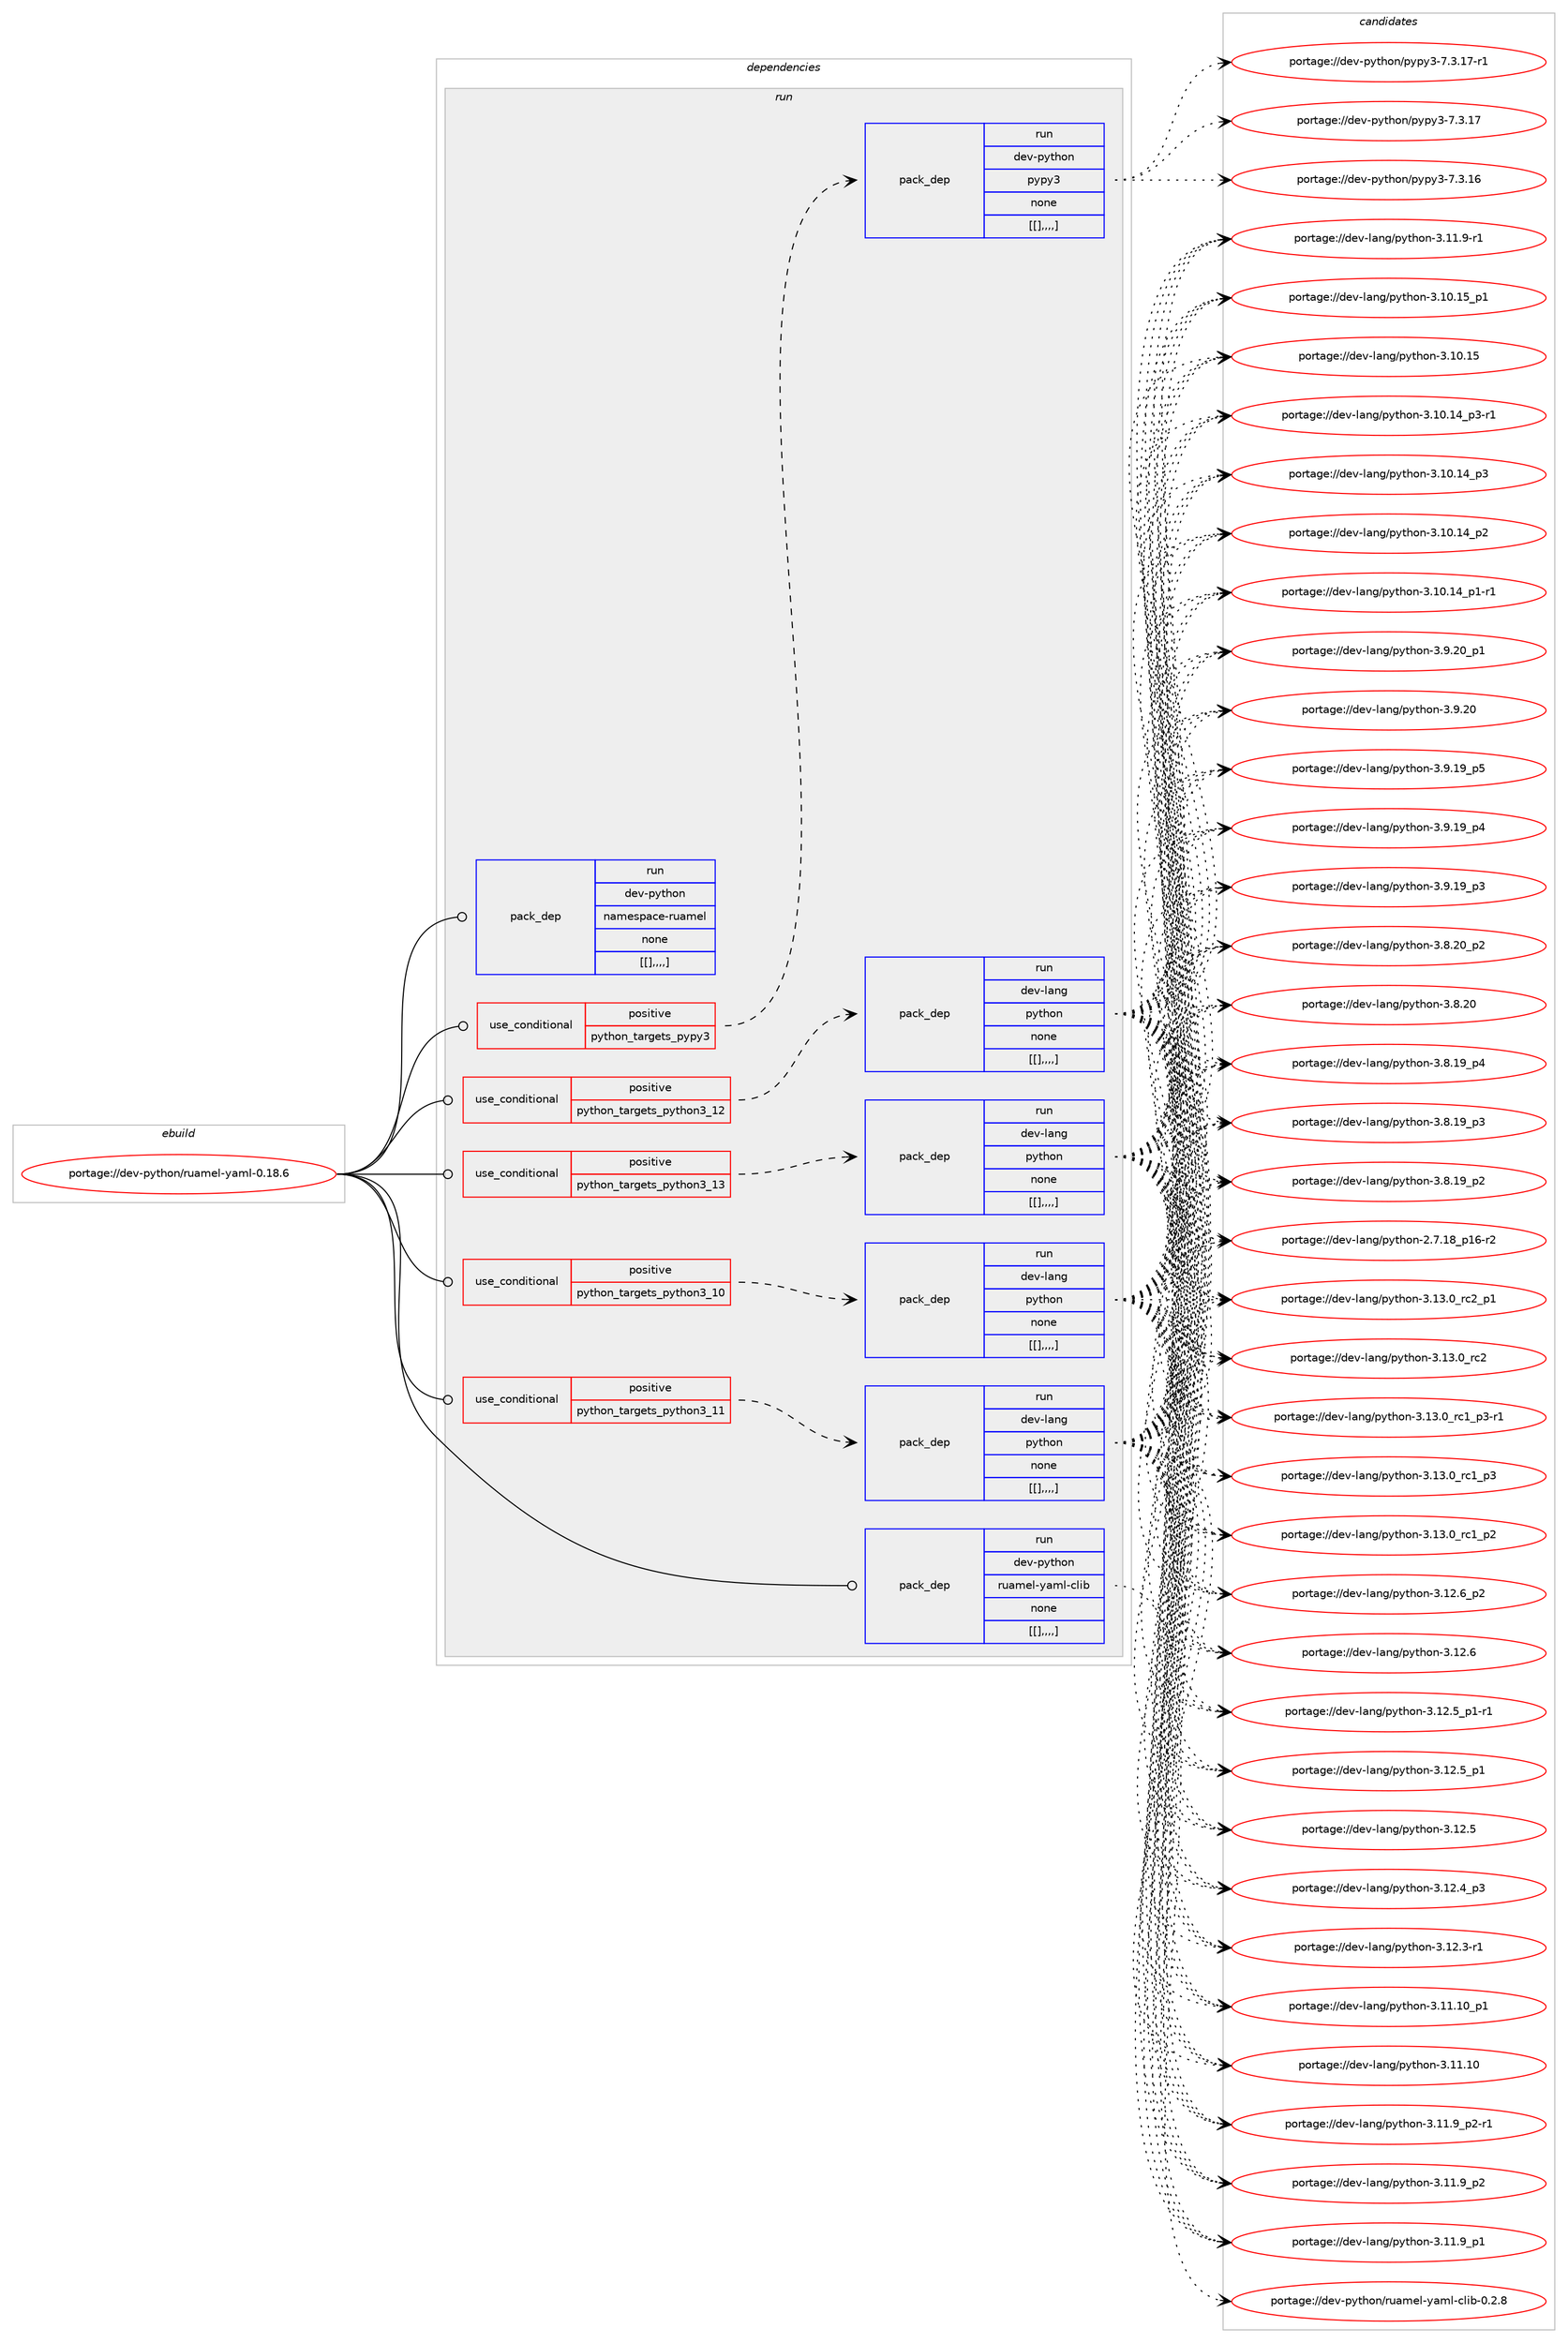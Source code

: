 digraph prolog {

# *************
# Graph options
# *************

newrank=true;
concentrate=true;
compound=true;
graph [rankdir=LR,fontname=Helvetica,fontsize=10,ranksep=1.5];#, ranksep=2.5, nodesep=0.2];
edge  [arrowhead=vee];
node  [fontname=Helvetica,fontsize=10];

# **********
# The ebuild
# **********

subgraph cluster_leftcol {
color=gray;
label=<<i>ebuild</i>>;
id [label="portage://dev-python/ruamel-yaml-0.18.6", color=red, width=4, href="../dev-python/ruamel-yaml-0.18.6.svg"];
}

# ****************
# The dependencies
# ****************

subgraph cluster_midcol {
color=gray;
label=<<i>dependencies</i>>;
subgraph cluster_compile {
fillcolor="#eeeeee";
style=filled;
label=<<i>compile</i>>;
}
subgraph cluster_compileandrun {
fillcolor="#eeeeee";
style=filled;
label=<<i>compile and run</i>>;
}
subgraph cluster_run {
fillcolor="#eeeeee";
style=filled;
label=<<i>run</i>>;
subgraph cond40869 {
dependency165553 [label=<<TABLE BORDER="0" CELLBORDER="1" CELLSPACING="0" CELLPADDING="4"><TR><TD ROWSPAN="3" CELLPADDING="10">use_conditional</TD></TR><TR><TD>positive</TD></TR><TR><TD>python_targets_pypy3</TD></TR></TABLE>>, shape=none, color=red];
subgraph pack123426 {
dependency165554 [label=<<TABLE BORDER="0" CELLBORDER="1" CELLSPACING="0" CELLPADDING="4" WIDTH="220"><TR><TD ROWSPAN="6" CELLPADDING="30">pack_dep</TD></TR><TR><TD WIDTH="110">run</TD></TR><TR><TD>dev-python</TD></TR><TR><TD>pypy3</TD></TR><TR><TD>none</TD></TR><TR><TD>[[],,,,]</TD></TR></TABLE>>, shape=none, color=blue];
}
dependency165553:e -> dependency165554:w [weight=20,style="dashed",arrowhead="vee"];
}
id:e -> dependency165553:w [weight=20,style="solid",arrowhead="odot"];
subgraph cond40870 {
dependency165555 [label=<<TABLE BORDER="0" CELLBORDER="1" CELLSPACING="0" CELLPADDING="4"><TR><TD ROWSPAN="3" CELLPADDING="10">use_conditional</TD></TR><TR><TD>positive</TD></TR><TR><TD>python_targets_python3_10</TD></TR></TABLE>>, shape=none, color=red];
subgraph pack123427 {
dependency165556 [label=<<TABLE BORDER="0" CELLBORDER="1" CELLSPACING="0" CELLPADDING="4" WIDTH="220"><TR><TD ROWSPAN="6" CELLPADDING="30">pack_dep</TD></TR><TR><TD WIDTH="110">run</TD></TR><TR><TD>dev-lang</TD></TR><TR><TD>python</TD></TR><TR><TD>none</TD></TR><TR><TD>[[],,,,]</TD></TR></TABLE>>, shape=none, color=blue];
}
dependency165555:e -> dependency165556:w [weight=20,style="dashed",arrowhead="vee"];
}
id:e -> dependency165555:w [weight=20,style="solid",arrowhead="odot"];
subgraph cond40871 {
dependency165557 [label=<<TABLE BORDER="0" CELLBORDER="1" CELLSPACING="0" CELLPADDING="4"><TR><TD ROWSPAN="3" CELLPADDING="10">use_conditional</TD></TR><TR><TD>positive</TD></TR><TR><TD>python_targets_python3_11</TD></TR></TABLE>>, shape=none, color=red];
subgraph pack123428 {
dependency165558 [label=<<TABLE BORDER="0" CELLBORDER="1" CELLSPACING="0" CELLPADDING="4" WIDTH="220"><TR><TD ROWSPAN="6" CELLPADDING="30">pack_dep</TD></TR><TR><TD WIDTH="110">run</TD></TR><TR><TD>dev-lang</TD></TR><TR><TD>python</TD></TR><TR><TD>none</TD></TR><TR><TD>[[],,,,]</TD></TR></TABLE>>, shape=none, color=blue];
}
dependency165557:e -> dependency165558:w [weight=20,style="dashed",arrowhead="vee"];
}
id:e -> dependency165557:w [weight=20,style="solid",arrowhead="odot"];
subgraph cond40872 {
dependency165559 [label=<<TABLE BORDER="0" CELLBORDER="1" CELLSPACING="0" CELLPADDING="4"><TR><TD ROWSPAN="3" CELLPADDING="10">use_conditional</TD></TR><TR><TD>positive</TD></TR><TR><TD>python_targets_python3_12</TD></TR></TABLE>>, shape=none, color=red];
subgraph pack123429 {
dependency165560 [label=<<TABLE BORDER="0" CELLBORDER="1" CELLSPACING="0" CELLPADDING="4" WIDTH="220"><TR><TD ROWSPAN="6" CELLPADDING="30">pack_dep</TD></TR><TR><TD WIDTH="110">run</TD></TR><TR><TD>dev-lang</TD></TR><TR><TD>python</TD></TR><TR><TD>none</TD></TR><TR><TD>[[],,,,]</TD></TR></TABLE>>, shape=none, color=blue];
}
dependency165559:e -> dependency165560:w [weight=20,style="dashed",arrowhead="vee"];
}
id:e -> dependency165559:w [weight=20,style="solid",arrowhead="odot"];
subgraph cond40873 {
dependency165561 [label=<<TABLE BORDER="0" CELLBORDER="1" CELLSPACING="0" CELLPADDING="4"><TR><TD ROWSPAN="3" CELLPADDING="10">use_conditional</TD></TR><TR><TD>positive</TD></TR><TR><TD>python_targets_python3_13</TD></TR></TABLE>>, shape=none, color=red];
subgraph pack123430 {
dependency165562 [label=<<TABLE BORDER="0" CELLBORDER="1" CELLSPACING="0" CELLPADDING="4" WIDTH="220"><TR><TD ROWSPAN="6" CELLPADDING="30">pack_dep</TD></TR><TR><TD WIDTH="110">run</TD></TR><TR><TD>dev-lang</TD></TR><TR><TD>python</TD></TR><TR><TD>none</TD></TR><TR><TD>[[],,,,]</TD></TR></TABLE>>, shape=none, color=blue];
}
dependency165561:e -> dependency165562:w [weight=20,style="dashed",arrowhead="vee"];
}
id:e -> dependency165561:w [weight=20,style="solid",arrowhead="odot"];
subgraph pack123431 {
dependency165563 [label=<<TABLE BORDER="0" CELLBORDER="1" CELLSPACING="0" CELLPADDING="4" WIDTH="220"><TR><TD ROWSPAN="6" CELLPADDING="30">pack_dep</TD></TR><TR><TD WIDTH="110">run</TD></TR><TR><TD>dev-python</TD></TR><TR><TD>ruamel-yaml-clib</TD></TR><TR><TD>none</TD></TR><TR><TD>[[],,,,]</TD></TR></TABLE>>, shape=none, color=blue];
}
id:e -> dependency165563:w [weight=20,style="solid",arrowhead="odot"];
subgraph pack123432 {
dependency165564 [label=<<TABLE BORDER="0" CELLBORDER="1" CELLSPACING="0" CELLPADDING="4" WIDTH="220"><TR><TD ROWSPAN="6" CELLPADDING="30">pack_dep</TD></TR><TR><TD WIDTH="110">run</TD></TR><TR><TD>dev-python</TD></TR><TR><TD>namespace-ruamel</TD></TR><TR><TD>none</TD></TR><TR><TD>[[],,,,]</TD></TR></TABLE>>, shape=none, color=blue];
}
id:e -> dependency165564:w [weight=20,style="solid",arrowhead="odot"];
}
}

# **************
# The candidates
# **************

subgraph cluster_choices {
rank=same;
color=gray;
label=<<i>candidates</i>>;

subgraph choice123426 {
color=black;
nodesep=1;
choice100101118451121211161041111104711212111212151455546514649554511449 [label="portage://dev-python/pypy3-7.3.17-r1", color=red, width=4,href="../dev-python/pypy3-7.3.17-r1.svg"];
choice10010111845112121116104111110471121211121215145554651464955 [label="portage://dev-python/pypy3-7.3.17", color=red, width=4,href="../dev-python/pypy3-7.3.17.svg"];
choice10010111845112121116104111110471121211121215145554651464954 [label="portage://dev-python/pypy3-7.3.16", color=red, width=4,href="../dev-python/pypy3-7.3.16.svg"];
dependency165554:e -> choice100101118451121211161041111104711212111212151455546514649554511449:w [style=dotted,weight="100"];
dependency165554:e -> choice10010111845112121116104111110471121211121215145554651464955:w [style=dotted,weight="100"];
dependency165554:e -> choice10010111845112121116104111110471121211121215145554651464954:w [style=dotted,weight="100"];
}
subgraph choice123427 {
color=black;
nodesep=1;
choice100101118451089711010347112121116104111110455146495146489511499509511249 [label="portage://dev-lang/python-3.13.0_rc2_p1", color=red, width=4,href="../dev-lang/python-3.13.0_rc2_p1.svg"];
choice10010111845108971101034711212111610411111045514649514648951149950 [label="portage://dev-lang/python-3.13.0_rc2", color=red, width=4,href="../dev-lang/python-3.13.0_rc2.svg"];
choice1001011184510897110103471121211161041111104551464951464895114994995112514511449 [label="portage://dev-lang/python-3.13.0_rc1_p3-r1", color=red, width=4,href="../dev-lang/python-3.13.0_rc1_p3-r1.svg"];
choice100101118451089711010347112121116104111110455146495146489511499499511251 [label="portage://dev-lang/python-3.13.0_rc1_p3", color=red, width=4,href="../dev-lang/python-3.13.0_rc1_p3.svg"];
choice100101118451089711010347112121116104111110455146495146489511499499511250 [label="portage://dev-lang/python-3.13.0_rc1_p2", color=red, width=4,href="../dev-lang/python-3.13.0_rc1_p2.svg"];
choice100101118451089711010347112121116104111110455146495046549511250 [label="portage://dev-lang/python-3.12.6_p2", color=red, width=4,href="../dev-lang/python-3.12.6_p2.svg"];
choice10010111845108971101034711212111610411111045514649504654 [label="portage://dev-lang/python-3.12.6", color=red, width=4,href="../dev-lang/python-3.12.6.svg"];
choice1001011184510897110103471121211161041111104551464950465395112494511449 [label="portage://dev-lang/python-3.12.5_p1-r1", color=red, width=4,href="../dev-lang/python-3.12.5_p1-r1.svg"];
choice100101118451089711010347112121116104111110455146495046539511249 [label="portage://dev-lang/python-3.12.5_p1", color=red, width=4,href="../dev-lang/python-3.12.5_p1.svg"];
choice10010111845108971101034711212111610411111045514649504653 [label="portage://dev-lang/python-3.12.5", color=red, width=4,href="../dev-lang/python-3.12.5.svg"];
choice100101118451089711010347112121116104111110455146495046529511251 [label="portage://dev-lang/python-3.12.4_p3", color=red, width=4,href="../dev-lang/python-3.12.4_p3.svg"];
choice100101118451089711010347112121116104111110455146495046514511449 [label="portage://dev-lang/python-3.12.3-r1", color=red, width=4,href="../dev-lang/python-3.12.3-r1.svg"];
choice10010111845108971101034711212111610411111045514649494649489511249 [label="portage://dev-lang/python-3.11.10_p1", color=red, width=4,href="../dev-lang/python-3.11.10_p1.svg"];
choice1001011184510897110103471121211161041111104551464949464948 [label="portage://dev-lang/python-3.11.10", color=red, width=4,href="../dev-lang/python-3.11.10.svg"];
choice1001011184510897110103471121211161041111104551464949465795112504511449 [label="portage://dev-lang/python-3.11.9_p2-r1", color=red, width=4,href="../dev-lang/python-3.11.9_p2-r1.svg"];
choice100101118451089711010347112121116104111110455146494946579511250 [label="portage://dev-lang/python-3.11.9_p2", color=red, width=4,href="../dev-lang/python-3.11.9_p2.svg"];
choice100101118451089711010347112121116104111110455146494946579511249 [label="portage://dev-lang/python-3.11.9_p1", color=red, width=4,href="../dev-lang/python-3.11.9_p1.svg"];
choice100101118451089711010347112121116104111110455146494946574511449 [label="portage://dev-lang/python-3.11.9-r1", color=red, width=4,href="../dev-lang/python-3.11.9-r1.svg"];
choice10010111845108971101034711212111610411111045514649484649539511249 [label="portage://dev-lang/python-3.10.15_p1", color=red, width=4,href="../dev-lang/python-3.10.15_p1.svg"];
choice1001011184510897110103471121211161041111104551464948464953 [label="portage://dev-lang/python-3.10.15", color=red, width=4,href="../dev-lang/python-3.10.15.svg"];
choice100101118451089711010347112121116104111110455146494846495295112514511449 [label="portage://dev-lang/python-3.10.14_p3-r1", color=red, width=4,href="../dev-lang/python-3.10.14_p3-r1.svg"];
choice10010111845108971101034711212111610411111045514649484649529511251 [label="portage://dev-lang/python-3.10.14_p3", color=red, width=4,href="../dev-lang/python-3.10.14_p3.svg"];
choice10010111845108971101034711212111610411111045514649484649529511250 [label="portage://dev-lang/python-3.10.14_p2", color=red, width=4,href="../dev-lang/python-3.10.14_p2.svg"];
choice100101118451089711010347112121116104111110455146494846495295112494511449 [label="portage://dev-lang/python-3.10.14_p1-r1", color=red, width=4,href="../dev-lang/python-3.10.14_p1-r1.svg"];
choice100101118451089711010347112121116104111110455146574650489511249 [label="portage://dev-lang/python-3.9.20_p1", color=red, width=4,href="../dev-lang/python-3.9.20_p1.svg"];
choice10010111845108971101034711212111610411111045514657465048 [label="portage://dev-lang/python-3.9.20", color=red, width=4,href="../dev-lang/python-3.9.20.svg"];
choice100101118451089711010347112121116104111110455146574649579511253 [label="portage://dev-lang/python-3.9.19_p5", color=red, width=4,href="../dev-lang/python-3.9.19_p5.svg"];
choice100101118451089711010347112121116104111110455146574649579511252 [label="portage://dev-lang/python-3.9.19_p4", color=red, width=4,href="../dev-lang/python-3.9.19_p4.svg"];
choice100101118451089711010347112121116104111110455146574649579511251 [label="portage://dev-lang/python-3.9.19_p3", color=red, width=4,href="../dev-lang/python-3.9.19_p3.svg"];
choice100101118451089711010347112121116104111110455146564650489511250 [label="portage://dev-lang/python-3.8.20_p2", color=red, width=4,href="../dev-lang/python-3.8.20_p2.svg"];
choice10010111845108971101034711212111610411111045514656465048 [label="portage://dev-lang/python-3.8.20", color=red, width=4,href="../dev-lang/python-3.8.20.svg"];
choice100101118451089711010347112121116104111110455146564649579511252 [label="portage://dev-lang/python-3.8.19_p4", color=red, width=4,href="../dev-lang/python-3.8.19_p4.svg"];
choice100101118451089711010347112121116104111110455146564649579511251 [label="portage://dev-lang/python-3.8.19_p3", color=red, width=4,href="../dev-lang/python-3.8.19_p3.svg"];
choice100101118451089711010347112121116104111110455146564649579511250 [label="portage://dev-lang/python-3.8.19_p2", color=red, width=4,href="../dev-lang/python-3.8.19_p2.svg"];
choice100101118451089711010347112121116104111110455046554649569511249544511450 [label="portage://dev-lang/python-2.7.18_p16-r2", color=red, width=4,href="../dev-lang/python-2.7.18_p16-r2.svg"];
dependency165556:e -> choice100101118451089711010347112121116104111110455146495146489511499509511249:w [style=dotted,weight="100"];
dependency165556:e -> choice10010111845108971101034711212111610411111045514649514648951149950:w [style=dotted,weight="100"];
dependency165556:e -> choice1001011184510897110103471121211161041111104551464951464895114994995112514511449:w [style=dotted,weight="100"];
dependency165556:e -> choice100101118451089711010347112121116104111110455146495146489511499499511251:w [style=dotted,weight="100"];
dependency165556:e -> choice100101118451089711010347112121116104111110455146495146489511499499511250:w [style=dotted,weight="100"];
dependency165556:e -> choice100101118451089711010347112121116104111110455146495046549511250:w [style=dotted,weight="100"];
dependency165556:e -> choice10010111845108971101034711212111610411111045514649504654:w [style=dotted,weight="100"];
dependency165556:e -> choice1001011184510897110103471121211161041111104551464950465395112494511449:w [style=dotted,weight="100"];
dependency165556:e -> choice100101118451089711010347112121116104111110455146495046539511249:w [style=dotted,weight="100"];
dependency165556:e -> choice10010111845108971101034711212111610411111045514649504653:w [style=dotted,weight="100"];
dependency165556:e -> choice100101118451089711010347112121116104111110455146495046529511251:w [style=dotted,weight="100"];
dependency165556:e -> choice100101118451089711010347112121116104111110455146495046514511449:w [style=dotted,weight="100"];
dependency165556:e -> choice10010111845108971101034711212111610411111045514649494649489511249:w [style=dotted,weight="100"];
dependency165556:e -> choice1001011184510897110103471121211161041111104551464949464948:w [style=dotted,weight="100"];
dependency165556:e -> choice1001011184510897110103471121211161041111104551464949465795112504511449:w [style=dotted,weight="100"];
dependency165556:e -> choice100101118451089711010347112121116104111110455146494946579511250:w [style=dotted,weight="100"];
dependency165556:e -> choice100101118451089711010347112121116104111110455146494946579511249:w [style=dotted,weight="100"];
dependency165556:e -> choice100101118451089711010347112121116104111110455146494946574511449:w [style=dotted,weight="100"];
dependency165556:e -> choice10010111845108971101034711212111610411111045514649484649539511249:w [style=dotted,weight="100"];
dependency165556:e -> choice1001011184510897110103471121211161041111104551464948464953:w [style=dotted,weight="100"];
dependency165556:e -> choice100101118451089711010347112121116104111110455146494846495295112514511449:w [style=dotted,weight="100"];
dependency165556:e -> choice10010111845108971101034711212111610411111045514649484649529511251:w [style=dotted,weight="100"];
dependency165556:e -> choice10010111845108971101034711212111610411111045514649484649529511250:w [style=dotted,weight="100"];
dependency165556:e -> choice100101118451089711010347112121116104111110455146494846495295112494511449:w [style=dotted,weight="100"];
dependency165556:e -> choice100101118451089711010347112121116104111110455146574650489511249:w [style=dotted,weight="100"];
dependency165556:e -> choice10010111845108971101034711212111610411111045514657465048:w [style=dotted,weight="100"];
dependency165556:e -> choice100101118451089711010347112121116104111110455146574649579511253:w [style=dotted,weight="100"];
dependency165556:e -> choice100101118451089711010347112121116104111110455146574649579511252:w [style=dotted,weight="100"];
dependency165556:e -> choice100101118451089711010347112121116104111110455146574649579511251:w [style=dotted,weight="100"];
dependency165556:e -> choice100101118451089711010347112121116104111110455146564650489511250:w [style=dotted,weight="100"];
dependency165556:e -> choice10010111845108971101034711212111610411111045514656465048:w [style=dotted,weight="100"];
dependency165556:e -> choice100101118451089711010347112121116104111110455146564649579511252:w [style=dotted,weight="100"];
dependency165556:e -> choice100101118451089711010347112121116104111110455146564649579511251:w [style=dotted,weight="100"];
dependency165556:e -> choice100101118451089711010347112121116104111110455146564649579511250:w [style=dotted,weight="100"];
dependency165556:e -> choice100101118451089711010347112121116104111110455046554649569511249544511450:w [style=dotted,weight="100"];
}
subgraph choice123428 {
color=black;
nodesep=1;
choice100101118451089711010347112121116104111110455146495146489511499509511249 [label="portage://dev-lang/python-3.13.0_rc2_p1", color=red, width=4,href="../dev-lang/python-3.13.0_rc2_p1.svg"];
choice10010111845108971101034711212111610411111045514649514648951149950 [label="portage://dev-lang/python-3.13.0_rc2", color=red, width=4,href="../dev-lang/python-3.13.0_rc2.svg"];
choice1001011184510897110103471121211161041111104551464951464895114994995112514511449 [label="portage://dev-lang/python-3.13.0_rc1_p3-r1", color=red, width=4,href="../dev-lang/python-3.13.0_rc1_p3-r1.svg"];
choice100101118451089711010347112121116104111110455146495146489511499499511251 [label="portage://dev-lang/python-3.13.0_rc1_p3", color=red, width=4,href="../dev-lang/python-3.13.0_rc1_p3.svg"];
choice100101118451089711010347112121116104111110455146495146489511499499511250 [label="portage://dev-lang/python-3.13.0_rc1_p2", color=red, width=4,href="../dev-lang/python-3.13.0_rc1_p2.svg"];
choice100101118451089711010347112121116104111110455146495046549511250 [label="portage://dev-lang/python-3.12.6_p2", color=red, width=4,href="../dev-lang/python-3.12.6_p2.svg"];
choice10010111845108971101034711212111610411111045514649504654 [label="portage://dev-lang/python-3.12.6", color=red, width=4,href="../dev-lang/python-3.12.6.svg"];
choice1001011184510897110103471121211161041111104551464950465395112494511449 [label="portage://dev-lang/python-3.12.5_p1-r1", color=red, width=4,href="../dev-lang/python-3.12.5_p1-r1.svg"];
choice100101118451089711010347112121116104111110455146495046539511249 [label="portage://dev-lang/python-3.12.5_p1", color=red, width=4,href="../dev-lang/python-3.12.5_p1.svg"];
choice10010111845108971101034711212111610411111045514649504653 [label="portage://dev-lang/python-3.12.5", color=red, width=4,href="../dev-lang/python-3.12.5.svg"];
choice100101118451089711010347112121116104111110455146495046529511251 [label="portage://dev-lang/python-3.12.4_p3", color=red, width=4,href="../dev-lang/python-3.12.4_p3.svg"];
choice100101118451089711010347112121116104111110455146495046514511449 [label="portage://dev-lang/python-3.12.3-r1", color=red, width=4,href="../dev-lang/python-3.12.3-r1.svg"];
choice10010111845108971101034711212111610411111045514649494649489511249 [label="portage://dev-lang/python-3.11.10_p1", color=red, width=4,href="../dev-lang/python-3.11.10_p1.svg"];
choice1001011184510897110103471121211161041111104551464949464948 [label="portage://dev-lang/python-3.11.10", color=red, width=4,href="../dev-lang/python-3.11.10.svg"];
choice1001011184510897110103471121211161041111104551464949465795112504511449 [label="portage://dev-lang/python-3.11.9_p2-r1", color=red, width=4,href="../dev-lang/python-3.11.9_p2-r1.svg"];
choice100101118451089711010347112121116104111110455146494946579511250 [label="portage://dev-lang/python-3.11.9_p2", color=red, width=4,href="../dev-lang/python-3.11.9_p2.svg"];
choice100101118451089711010347112121116104111110455146494946579511249 [label="portage://dev-lang/python-3.11.9_p1", color=red, width=4,href="../dev-lang/python-3.11.9_p1.svg"];
choice100101118451089711010347112121116104111110455146494946574511449 [label="portage://dev-lang/python-3.11.9-r1", color=red, width=4,href="../dev-lang/python-3.11.9-r1.svg"];
choice10010111845108971101034711212111610411111045514649484649539511249 [label="portage://dev-lang/python-3.10.15_p1", color=red, width=4,href="../dev-lang/python-3.10.15_p1.svg"];
choice1001011184510897110103471121211161041111104551464948464953 [label="portage://dev-lang/python-3.10.15", color=red, width=4,href="../dev-lang/python-3.10.15.svg"];
choice100101118451089711010347112121116104111110455146494846495295112514511449 [label="portage://dev-lang/python-3.10.14_p3-r1", color=red, width=4,href="../dev-lang/python-3.10.14_p3-r1.svg"];
choice10010111845108971101034711212111610411111045514649484649529511251 [label="portage://dev-lang/python-3.10.14_p3", color=red, width=4,href="../dev-lang/python-3.10.14_p3.svg"];
choice10010111845108971101034711212111610411111045514649484649529511250 [label="portage://dev-lang/python-3.10.14_p2", color=red, width=4,href="../dev-lang/python-3.10.14_p2.svg"];
choice100101118451089711010347112121116104111110455146494846495295112494511449 [label="portage://dev-lang/python-3.10.14_p1-r1", color=red, width=4,href="../dev-lang/python-3.10.14_p1-r1.svg"];
choice100101118451089711010347112121116104111110455146574650489511249 [label="portage://dev-lang/python-3.9.20_p1", color=red, width=4,href="../dev-lang/python-3.9.20_p1.svg"];
choice10010111845108971101034711212111610411111045514657465048 [label="portage://dev-lang/python-3.9.20", color=red, width=4,href="../dev-lang/python-3.9.20.svg"];
choice100101118451089711010347112121116104111110455146574649579511253 [label="portage://dev-lang/python-3.9.19_p5", color=red, width=4,href="../dev-lang/python-3.9.19_p5.svg"];
choice100101118451089711010347112121116104111110455146574649579511252 [label="portage://dev-lang/python-3.9.19_p4", color=red, width=4,href="../dev-lang/python-3.9.19_p4.svg"];
choice100101118451089711010347112121116104111110455146574649579511251 [label="portage://dev-lang/python-3.9.19_p3", color=red, width=4,href="../dev-lang/python-3.9.19_p3.svg"];
choice100101118451089711010347112121116104111110455146564650489511250 [label="portage://dev-lang/python-3.8.20_p2", color=red, width=4,href="../dev-lang/python-3.8.20_p2.svg"];
choice10010111845108971101034711212111610411111045514656465048 [label="portage://dev-lang/python-3.8.20", color=red, width=4,href="../dev-lang/python-3.8.20.svg"];
choice100101118451089711010347112121116104111110455146564649579511252 [label="portage://dev-lang/python-3.8.19_p4", color=red, width=4,href="../dev-lang/python-3.8.19_p4.svg"];
choice100101118451089711010347112121116104111110455146564649579511251 [label="portage://dev-lang/python-3.8.19_p3", color=red, width=4,href="../dev-lang/python-3.8.19_p3.svg"];
choice100101118451089711010347112121116104111110455146564649579511250 [label="portage://dev-lang/python-3.8.19_p2", color=red, width=4,href="../dev-lang/python-3.8.19_p2.svg"];
choice100101118451089711010347112121116104111110455046554649569511249544511450 [label="portage://dev-lang/python-2.7.18_p16-r2", color=red, width=4,href="../dev-lang/python-2.7.18_p16-r2.svg"];
dependency165558:e -> choice100101118451089711010347112121116104111110455146495146489511499509511249:w [style=dotted,weight="100"];
dependency165558:e -> choice10010111845108971101034711212111610411111045514649514648951149950:w [style=dotted,weight="100"];
dependency165558:e -> choice1001011184510897110103471121211161041111104551464951464895114994995112514511449:w [style=dotted,weight="100"];
dependency165558:e -> choice100101118451089711010347112121116104111110455146495146489511499499511251:w [style=dotted,weight="100"];
dependency165558:e -> choice100101118451089711010347112121116104111110455146495146489511499499511250:w [style=dotted,weight="100"];
dependency165558:e -> choice100101118451089711010347112121116104111110455146495046549511250:w [style=dotted,weight="100"];
dependency165558:e -> choice10010111845108971101034711212111610411111045514649504654:w [style=dotted,weight="100"];
dependency165558:e -> choice1001011184510897110103471121211161041111104551464950465395112494511449:w [style=dotted,weight="100"];
dependency165558:e -> choice100101118451089711010347112121116104111110455146495046539511249:w [style=dotted,weight="100"];
dependency165558:e -> choice10010111845108971101034711212111610411111045514649504653:w [style=dotted,weight="100"];
dependency165558:e -> choice100101118451089711010347112121116104111110455146495046529511251:w [style=dotted,weight="100"];
dependency165558:e -> choice100101118451089711010347112121116104111110455146495046514511449:w [style=dotted,weight="100"];
dependency165558:e -> choice10010111845108971101034711212111610411111045514649494649489511249:w [style=dotted,weight="100"];
dependency165558:e -> choice1001011184510897110103471121211161041111104551464949464948:w [style=dotted,weight="100"];
dependency165558:e -> choice1001011184510897110103471121211161041111104551464949465795112504511449:w [style=dotted,weight="100"];
dependency165558:e -> choice100101118451089711010347112121116104111110455146494946579511250:w [style=dotted,weight="100"];
dependency165558:e -> choice100101118451089711010347112121116104111110455146494946579511249:w [style=dotted,weight="100"];
dependency165558:e -> choice100101118451089711010347112121116104111110455146494946574511449:w [style=dotted,weight="100"];
dependency165558:e -> choice10010111845108971101034711212111610411111045514649484649539511249:w [style=dotted,weight="100"];
dependency165558:e -> choice1001011184510897110103471121211161041111104551464948464953:w [style=dotted,weight="100"];
dependency165558:e -> choice100101118451089711010347112121116104111110455146494846495295112514511449:w [style=dotted,weight="100"];
dependency165558:e -> choice10010111845108971101034711212111610411111045514649484649529511251:w [style=dotted,weight="100"];
dependency165558:e -> choice10010111845108971101034711212111610411111045514649484649529511250:w [style=dotted,weight="100"];
dependency165558:e -> choice100101118451089711010347112121116104111110455146494846495295112494511449:w [style=dotted,weight="100"];
dependency165558:e -> choice100101118451089711010347112121116104111110455146574650489511249:w [style=dotted,weight="100"];
dependency165558:e -> choice10010111845108971101034711212111610411111045514657465048:w [style=dotted,weight="100"];
dependency165558:e -> choice100101118451089711010347112121116104111110455146574649579511253:w [style=dotted,weight="100"];
dependency165558:e -> choice100101118451089711010347112121116104111110455146574649579511252:w [style=dotted,weight="100"];
dependency165558:e -> choice100101118451089711010347112121116104111110455146574649579511251:w [style=dotted,weight="100"];
dependency165558:e -> choice100101118451089711010347112121116104111110455146564650489511250:w [style=dotted,weight="100"];
dependency165558:e -> choice10010111845108971101034711212111610411111045514656465048:w [style=dotted,weight="100"];
dependency165558:e -> choice100101118451089711010347112121116104111110455146564649579511252:w [style=dotted,weight="100"];
dependency165558:e -> choice100101118451089711010347112121116104111110455146564649579511251:w [style=dotted,weight="100"];
dependency165558:e -> choice100101118451089711010347112121116104111110455146564649579511250:w [style=dotted,weight="100"];
dependency165558:e -> choice100101118451089711010347112121116104111110455046554649569511249544511450:w [style=dotted,weight="100"];
}
subgraph choice123429 {
color=black;
nodesep=1;
choice100101118451089711010347112121116104111110455146495146489511499509511249 [label="portage://dev-lang/python-3.13.0_rc2_p1", color=red, width=4,href="../dev-lang/python-3.13.0_rc2_p1.svg"];
choice10010111845108971101034711212111610411111045514649514648951149950 [label="portage://dev-lang/python-3.13.0_rc2", color=red, width=4,href="../dev-lang/python-3.13.0_rc2.svg"];
choice1001011184510897110103471121211161041111104551464951464895114994995112514511449 [label="portage://dev-lang/python-3.13.0_rc1_p3-r1", color=red, width=4,href="../dev-lang/python-3.13.0_rc1_p3-r1.svg"];
choice100101118451089711010347112121116104111110455146495146489511499499511251 [label="portage://dev-lang/python-3.13.0_rc1_p3", color=red, width=4,href="../dev-lang/python-3.13.0_rc1_p3.svg"];
choice100101118451089711010347112121116104111110455146495146489511499499511250 [label="portage://dev-lang/python-3.13.0_rc1_p2", color=red, width=4,href="../dev-lang/python-3.13.0_rc1_p2.svg"];
choice100101118451089711010347112121116104111110455146495046549511250 [label="portage://dev-lang/python-3.12.6_p2", color=red, width=4,href="../dev-lang/python-3.12.6_p2.svg"];
choice10010111845108971101034711212111610411111045514649504654 [label="portage://dev-lang/python-3.12.6", color=red, width=4,href="../dev-lang/python-3.12.6.svg"];
choice1001011184510897110103471121211161041111104551464950465395112494511449 [label="portage://dev-lang/python-3.12.5_p1-r1", color=red, width=4,href="../dev-lang/python-3.12.5_p1-r1.svg"];
choice100101118451089711010347112121116104111110455146495046539511249 [label="portage://dev-lang/python-3.12.5_p1", color=red, width=4,href="../dev-lang/python-3.12.5_p1.svg"];
choice10010111845108971101034711212111610411111045514649504653 [label="portage://dev-lang/python-3.12.5", color=red, width=4,href="../dev-lang/python-3.12.5.svg"];
choice100101118451089711010347112121116104111110455146495046529511251 [label="portage://dev-lang/python-3.12.4_p3", color=red, width=4,href="../dev-lang/python-3.12.4_p3.svg"];
choice100101118451089711010347112121116104111110455146495046514511449 [label="portage://dev-lang/python-3.12.3-r1", color=red, width=4,href="../dev-lang/python-3.12.3-r1.svg"];
choice10010111845108971101034711212111610411111045514649494649489511249 [label="portage://dev-lang/python-3.11.10_p1", color=red, width=4,href="../dev-lang/python-3.11.10_p1.svg"];
choice1001011184510897110103471121211161041111104551464949464948 [label="portage://dev-lang/python-3.11.10", color=red, width=4,href="../dev-lang/python-3.11.10.svg"];
choice1001011184510897110103471121211161041111104551464949465795112504511449 [label="portage://dev-lang/python-3.11.9_p2-r1", color=red, width=4,href="../dev-lang/python-3.11.9_p2-r1.svg"];
choice100101118451089711010347112121116104111110455146494946579511250 [label="portage://dev-lang/python-3.11.9_p2", color=red, width=4,href="../dev-lang/python-3.11.9_p2.svg"];
choice100101118451089711010347112121116104111110455146494946579511249 [label="portage://dev-lang/python-3.11.9_p1", color=red, width=4,href="../dev-lang/python-3.11.9_p1.svg"];
choice100101118451089711010347112121116104111110455146494946574511449 [label="portage://dev-lang/python-3.11.9-r1", color=red, width=4,href="../dev-lang/python-3.11.9-r1.svg"];
choice10010111845108971101034711212111610411111045514649484649539511249 [label="portage://dev-lang/python-3.10.15_p1", color=red, width=4,href="../dev-lang/python-3.10.15_p1.svg"];
choice1001011184510897110103471121211161041111104551464948464953 [label="portage://dev-lang/python-3.10.15", color=red, width=4,href="../dev-lang/python-3.10.15.svg"];
choice100101118451089711010347112121116104111110455146494846495295112514511449 [label="portage://dev-lang/python-3.10.14_p3-r1", color=red, width=4,href="../dev-lang/python-3.10.14_p3-r1.svg"];
choice10010111845108971101034711212111610411111045514649484649529511251 [label="portage://dev-lang/python-3.10.14_p3", color=red, width=4,href="../dev-lang/python-3.10.14_p3.svg"];
choice10010111845108971101034711212111610411111045514649484649529511250 [label="portage://dev-lang/python-3.10.14_p2", color=red, width=4,href="../dev-lang/python-3.10.14_p2.svg"];
choice100101118451089711010347112121116104111110455146494846495295112494511449 [label="portage://dev-lang/python-3.10.14_p1-r1", color=red, width=4,href="../dev-lang/python-3.10.14_p1-r1.svg"];
choice100101118451089711010347112121116104111110455146574650489511249 [label="portage://dev-lang/python-3.9.20_p1", color=red, width=4,href="../dev-lang/python-3.9.20_p1.svg"];
choice10010111845108971101034711212111610411111045514657465048 [label="portage://dev-lang/python-3.9.20", color=red, width=4,href="../dev-lang/python-3.9.20.svg"];
choice100101118451089711010347112121116104111110455146574649579511253 [label="portage://dev-lang/python-3.9.19_p5", color=red, width=4,href="../dev-lang/python-3.9.19_p5.svg"];
choice100101118451089711010347112121116104111110455146574649579511252 [label="portage://dev-lang/python-3.9.19_p4", color=red, width=4,href="../dev-lang/python-3.9.19_p4.svg"];
choice100101118451089711010347112121116104111110455146574649579511251 [label="portage://dev-lang/python-3.9.19_p3", color=red, width=4,href="../dev-lang/python-3.9.19_p3.svg"];
choice100101118451089711010347112121116104111110455146564650489511250 [label="portage://dev-lang/python-3.8.20_p2", color=red, width=4,href="../dev-lang/python-3.8.20_p2.svg"];
choice10010111845108971101034711212111610411111045514656465048 [label="portage://dev-lang/python-3.8.20", color=red, width=4,href="../dev-lang/python-3.8.20.svg"];
choice100101118451089711010347112121116104111110455146564649579511252 [label="portage://dev-lang/python-3.8.19_p4", color=red, width=4,href="../dev-lang/python-3.8.19_p4.svg"];
choice100101118451089711010347112121116104111110455146564649579511251 [label="portage://dev-lang/python-3.8.19_p3", color=red, width=4,href="../dev-lang/python-3.8.19_p3.svg"];
choice100101118451089711010347112121116104111110455146564649579511250 [label="portage://dev-lang/python-3.8.19_p2", color=red, width=4,href="../dev-lang/python-3.8.19_p2.svg"];
choice100101118451089711010347112121116104111110455046554649569511249544511450 [label="portage://dev-lang/python-2.7.18_p16-r2", color=red, width=4,href="../dev-lang/python-2.7.18_p16-r2.svg"];
dependency165560:e -> choice100101118451089711010347112121116104111110455146495146489511499509511249:w [style=dotted,weight="100"];
dependency165560:e -> choice10010111845108971101034711212111610411111045514649514648951149950:w [style=dotted,weight="100"];
dependency165560:e -> choice1001011184510897110103471121211161041111104551464951464895114994995112514511449:w [style=dotted,weight="100"];
dependency165560:e -> choice100101118451089711010347112121116104111110455146495146489511499499511251:w [style=dotted,weight="100"];
dependency165560:e -> choice100101118451089711010347112121116104111110455146495146489511499499511250:w [style=dotted,weight="100"];
dependency165560:e -> choice100101118451089711010347112121116104111110455146495046549511250:w [style=dotted,weight="100"];
dependency165560:e -> choice10010111845108971101034711212111610411111045514649504654:w [style=dotted,weight="100"];
dependency165560:e -> choice1001011184510897110103471121211161041111104551464950465395112494511449:w [style=dotted,weight="100"];
dependency165560:e -> choice100101118451089711010347112121116104111110455146495046539511249:w [style=dotted,weight="100"];
dependency165560:e -> choice10010111845108971101034711212111610411111045514649504653:w [style=dotted,weight="100"];
dependency165560:e -> choice100101118451089711010347112121116104111110455146495046529511251:w [style=dotted,weight="100"];
dependency165560:e -> choice100101118451089711010347112121116104111110455146495046514511449:w [style=dotted,weight="100"];
dependency165560:e -> choice10010111845108971101034711212111610411111045514649494649489511249:w [style=dotted,weight="100"];
dependency165560:e -> choice1001011184510897110103471121211161041111104551464949464948:w [style=dotted,weight="100"];
dependency165560:e -> choice1001011184510897110103471121211161041111104551464949465795112504511449:w [style=dotted,weight="100"];
dependency165560:e -> choice100101118451089711010347112121116104111110455146494946579511250:w [style=dotted,weight="100"];
dependency165560:e -> choice100101118451089711010347112121116104111110455146494946579511249:w [style=dotted,weight="100"];
dependency165560:e -> choice100101118451089711010347112121116104111110455146494946574511449:w [style=dotted,weight="100"];
dependency165560:e -> choice10010111845108971101034711212111610411111045514649484649539511249:w [style=dotted,weight="100"];
dependency165560:e -> choice1001011184510897110103471121211161041111104551464948464953:w [style=dotted,weight="100"];
dependency165560:e -> choice100101118451089711010347112121116104111110455146494846495295112514511449:w [style=dotted,weight="100"];
dependency165560:e -> choice10010111845108971101034711212111610411111045514649484649529511251:w [style=dotted,weight="100"];
dependency165560:e -> choice10010111845108971101034711212111610411111045514649484649529511250:w [style=dotted,weight="100"];
dependency165560:e -> choice100101118451089711010347112121116104111110455146494846495295112494511449:w [style=dotted,weight="100"];
dependency165560:e -> choice100101118451089711010347112121116104111110455146574650489511249:w [style=dotted,weight="100"];
dependency165560:e -> choice10010111845108971101034711212111610411111045514657465048:w [style=dotted,weight="100"];
dependency165560:e -> choice100101118451089711010347112121116104111110455146574649579511253:w [style=dotted,weight="100"];
dependency165560:e -> choice100101118451089711010347112121116104111110455146574649579511252:w [style=dotted,weight="100"];
dependency165560:e -> choice100101118451089711010347112121116104111110455146574649579511251:w [style=dotted,weight="100"];
dependency165560:e -> choice100101118451089711010347112121116104111110455146564650489511250:w [style=dotted,weight="100"];
dependency165560:e -> choice10010111845108971101034711212111610411111045514656465048:w [style=dotted,weight="100"];
dependency165560:e -> choice100101118451089711010347112121116104111110455146564649579511252:w [style=dotted,weight="100"];
dependency165560:e -> choice100101118451089711010347112121116104111110455146564649579511251:w [style=dotted,weight="100"];
dependency165560:e -> choice100101118451089711010347112121116104111110455146564649579511250:w [style=dotted,weight="100"];
dependency165560:e -> choice100101118451089711010347112121116104111110455046554649569511249544511450:w [style=dotted,weight="100"];
}
subgraph choice123430 {
color=black;
nodesep=1;
choice100101118451089711010347112121116104111110455146495146489511499509511249 [label="portage://dev-lang/python-3.13.0_rc2_p1", color=red, width=4,href="../dev-lang/python-3.13.0_rc2_p1.svg"];
choice10010111845108971101034711212111610411111045514649514648951149950 [label="portage://dev-lang/python-3.13.0_rc2", color=red, width=4,href="../dev-lang/python-3.13.0_rc2.svg"];
choice1001011184510897110103471121211161041111104551464951464895114994995112514511449 [label="portage://dev-lang/python-3.13.0_rc1_p3-r1", color=red, width=4,href="../dev-lang/python-3.13.0_rc1_p3-r1.svg"];
choice100101118451089711010347112121116104111110455146495146489511499499511251 [label="portage://dev-lang/python-3.13.0_rc1_p3", color=red, width=4,href="../dev-lang/python-3.13.0_rc1_p3.svg"];
choice100101118451089711010347112121116104111110455146495146489511499499511250 [label="portage://dev-lang/python-3.13.0_rc1_p2", color=red, width=4,href="../dev-lang/python-3.13.0_rc1_p2.svg"];
choice100101118451089711010347112121116104111110455146495046549511250 [label="portage://dev-lang/python-3.12.6_p2", color=red, width=4,href="../dev-lang/python-3.12.6_p2.svg"];
choice10010111845108971101034711212111610411111045514649504654 [label="portage://dev-lang/python-3.12.6", color=red, width=4,href="../dev-lang/python-3.12.6.svg"];
choice1001011184510897110103471121211161041111104551464950465395112494511449 [label="portage://dev-lang/python-3.12.5_p1-r1", color=red, width=4,href="../dev-lang/python-3.12.5_p1-r1.svg"];
choice100101118451089711010347112121116104111110455146495046539511249 [label="portage://dev-lang/python-3.12.5_p1", color=red, width=4,href="../dev-lang/python-3.12.5_p1.svg"];
choice10010111845108971101034711212111610411111045514649504653 [label="portage://dev-lang/python-3.12.5", color=red, width=4,href="../dev-lang/python-3.12.5.svg"];
choice100101118451089711010347112121116104111110455146495046529511251 [label="portage://dev-lang/python-3.12.4_p3", color=red, width=4,href="../dev-lang/python-3.12.4_p3.svg"];
choice100101118451089711010347112121116104111110455146495046514511449 [label="portage://dev-lang/python-3.12.3-r1", color=red, width=4,href="../dev-lang/python-3.12.3-r1.svg"];
choice10010111845108971101034711212111610411111045514649494649489511249 [label="portage://dev-lang/python-3.11.10_p1", color=red, width=4,href="../dev-lang/python-3.11.10_p1.svg"];
choice1001011184510897110103471121211161041111104551464949464948 [label="portage://dev-lang/python-3.11.10", color=red, width=4,href="../dev-lang/python-3.11.10.svg"];
choice1001011184510897110103471121211161041111104551464949465795112504511449 [label="portage://dev-lang/python-3.11.9_p2-r1", color=red, width=4,href="../dev-lang/python-3.11.9_p2-r1.svg"];
choice100101118451089711010347112121116104111110455146494946579511250 [label="portage://dev-lang/python-3.11.9_p2", color=red, width=4,href="../dev-lang/python-3.11.9_p2.svg"];
choice100101118451089711010347112121116104111110455146494946579511249 [label="portage://dev-lang/python-3.11.9_p1", color=red, width=4,href="../dev-lang/python-3.11.9_p1.svg"];
choice100101118451089711010347112121116104111110455146494946574511449 [label="portage://dev-lang/python-3.11.9-r1", color=red, width=4,href="../dev-lang/python-3.11.9-r1.svg"];
choice10010111845108971101034711212111610411111045514649484649539511249 [label="portage://dev-lang/python-3.10.15_p1", color=red, width=4,href="../dev-lang/python-3.10.15_p1.svg"];
choice1001011184510897110103471121211161041111104551464948464953 [label="portage://dev-lang/python-3.10.15", color=red, width=4,href="../dev-lang/python-3.10.15.svg"];
choice100101118451089711010347112121116104111110455146494846495295112514511449 [label="portage://dev-lang/python-3.10.14_p3-r1", color=red, width=4,href="../dev-lang/python-3.10.14_p3-r1.svg"];
choice10010111845108971101034711212111610411111045514649484649529511251 [label="portage://dev-lang/python-3.10.14_p3", color=red, width=4,href="../dev-lang/python-3.10.14_p3.svg"];
choice10010111845108971101034711212111610411111045514649484649529511250 [label="portage://dev-lang/python-3.10.14_p2", color=red, width=4,href="../dev-lang/python-3.10.14_p2.svg"];
choice100101118451089711010347112121116104111110455146494846495295112494511449 [label="portage://dev-lang/python-3.10.14_p1-r1", color=red, width=4,href="../dev-lang/python-3.10.14_p1-r1.svg"];
choice100101118451089711010347112121116104111110455146574650489511249 [label="portage://dev-lang/python-3.9.20_p1", color=red, width=4,href="../dev-lang/python-3.9.20_p1.svg"];
choice10010111845108971101034711212111610411111045514657465048 [label="portage://dev-lang/python-3.9.20", color=red, width=4,href="../dev-lang/python-3.9.20.svg"];
choice100101118451089711010347112121116104111110455146574649579511253 [label="portage://dev-lang/python-3.9.19_p5", color=red, width=4,href="../dev-lang/python-3.9.19_p5.svg"];
choice100101118451089711010347112121116104111110455146574649579511252 [label="portage://dev-lang/python-3.9.19_p4", color=red, width=4,href="../dev-lang/python-3.9.19_p4.svg"];
choice100101118451089711010347112121116104111110455146574649579511251 [label="portage://dev-lang/python-3.9.19_p3", color=red, width=4,href="../dev-lang/python-3.9.19_p3.svg"];
choice100101118451089711010347112121116104111110455146564650489511250 [label="portage://dev-lang/python-3.8.20_p2", color=red, width=4,href="../dev-lang/python-3.8.20_p2.svg"];
choice10010111845108971101034711212111610411111045514656465048 [label="portage://dev-lang/python-3.8.20", color=red, width=4,href="../dev-lang/python-3.8.20.svg"];
choice100101118451089711010347112121116104111110455146564649579511252 [label="portage://dev-lang/python-3.8.19_p4", color=red, width=4,href="../dev-lang/python-3.8.19_p4.svg"];
choice100101118451089711010347112121116104111110455146564649579511251 [label="portage://dev-lang/python-3.8.19_p3", color=red, width=4,href="../dev-lang/python-3.8.19_p3.svg"];
choice100101118451089711010347112121116104111110455146564649579511250 [label="portage://dev-lang/python-3.8.19_p2", color=red, width=4,href="../dev-lang/python-3.8.19_p2.svg"];
choice100101118451089711010347112121116104111110455046554649569511249544511450 [label="portage://dev-lang/python-2.7.18_p16-r2", color=red, width=4,href="../dev-lang/python-2.7.18_p16-r2.svg"];
dependency165562:e -> choice100101118451089711010347112121116104111110455146495146489511499509511249:w [style=dotted,weight="100"];
dependency165562:e -> choice10010111845108971101034711212111610411111045514649514648951149950:w [style=dotted,weight="100"];
dependency165562:e -> choice1001011184510897110103471121211161041111104551464951464895114994995112514511449:w [style=dotted,weight="100"];
dependency165562:e -> choice100101118451089711010347112121116104111110455146495146489511499499511251:w [style=dotted,weight="100"];
dependency165562:e -> choice100101118451089711010347112121116104111110455146495146489511499499511250:w [style=dotted,weight="100"];
dependency165562:e -> choice100101118451089711010347112121116104111110455146495046549511250:w [style=dotted,weight="100"];
dependency165562:e -> choice10010111845108971101034711212111610411111045514649504654:w [style=dotted,weight="100"];
dependency165562:e -> choice1001011184510897110103471121211161041111104551464950465395112494511449:w [style=dotted,weight="100"];
dependency165562:e -> choice100101118451089711010347112121116104111110455146495046539511249:w [style=dotted,weight="100"];
dependency165562:e -> choice10010111845108971101034711212111610411111045514649504653:w [style=dotted,weight="100"];
dependency165562:e -> choice100101118451089711010347112121116104111110455146495046529511251:w [style=dotted,weight="100"];
dependency165562:e -> choice100101118451089711010347112121116104111110455146495046514511449:w [style=dotted,weight="100"];
dependency165562:e -> choice10010111845108971101034711212111610411111045514649494649489511249:w [style=dotted,weight="100"];
dependency165562:e -> choice1001011184510897110103471121211161041111104551464949464948:w [style=dotted,weight="100"];
dependency165562:e -> choice1001011184510897110103471121211161041111104551464949465795112504511449:w [style=dotted,weight="100"];
dependency165562:e -> choice100101118451089711010347112121116104111110455146494946579511250:w [style=dotted,weight="100"];
dependency165562:e -> choice100101118451089711010347112121116104111110455146494946579511249:w [style=dotted,weight="100"];
dependency165562:e -> choice100101118451089711010347112121116104111110455146494946574511449:w [style=dotted,weight="100"];
dependency165562:e -> choice10010111845108971101034711212111610411111045514649484649539511249:w [style=dotted,weight="100"];
dependency165562:e -> choice1001011184510897110103471121211161041111104551464948464953:w [style=dotted,weight="100"];
dependency165562:e -> choice100101118451089711010347112121116104111110455146494846495295112514511449:w [style=dotted,weight="100"];
dependency165562:e -> choice10010111845108971101034711212111610411111045514649484649529511251:w [style=dotted,weight="100"];
dependency165562:e -> choice10010111845108971101034711212111610411111045514649484649529511250:w [style=dotted,weight="100"];
dependency165562:e -> choice100101118451089711010347112121116104111110455146494846495295112494511449:w [style=dotted,weight="100"];
dependency165562:e -> choice100101118451089711010347112121116104111110455146574650489511249:w [style=dotted,weight="100"];
dependency165562:e -> choice10010111845108971101034711212111610411111045514657465048:w [style=dotted,weight="100"];
dependency165562:e -> choice100101118451089711010347112121116104111110455146574649579511253:w [style=dotted,weight="100"];
dependency165562:e -> choice100101118451089711010347112121116104111110455146574649579511252:w [style=dotted,weight="100"];
dependency165562:e -> choice100101118451089711010347112121116104111110455146574649579511251:w [style=dotted,weight="100"];
dependency165562:e -> choice100101118451089711010347112121116104111110455146564650489511250:w [style=dotted,weight="100"];
dependency165562:e -> choice10010111845108971101034711212111610411111045514656465048:w [style=dotted,weight="100"];
dependency165562:e -> choice100101118451089711010347112121116104111110455146564649579511252:w [style=dotted,weight="100"];
dependency165562:e -> choice100101118451089711010347112121116104111110455146564649579511251:w [style=dotted,weight="100"];
dependency165562:e -> choice100101118451089711010347112121116104111110455146564649579511250:w [style=dotted,weight="100"];
dependency165562:e -> choice100101118451089711010347112121116104111110455046554649569511249544511450:w [style=dotted,weight="100"];
}
subgraph choice123431 {
color=black;
nodesep=1;
choice1001011184511212111610411111047114117971091011084512197109108459910810598454846504656 [label="portage://dev-python/ruamel-yaml-clib-0.2.8", color=red, width=4,href="../dev-python/ruamel-yaml-clib-0.2.8.svg"];
dependency165563:e -> choice1001011184511212111610411111047114117971091011084512197109108459910810598454846504656:w [style=dotted,weight="100"];
}
subgraph choice123432 {
color=black;
nodesep=1;
}
}

}
